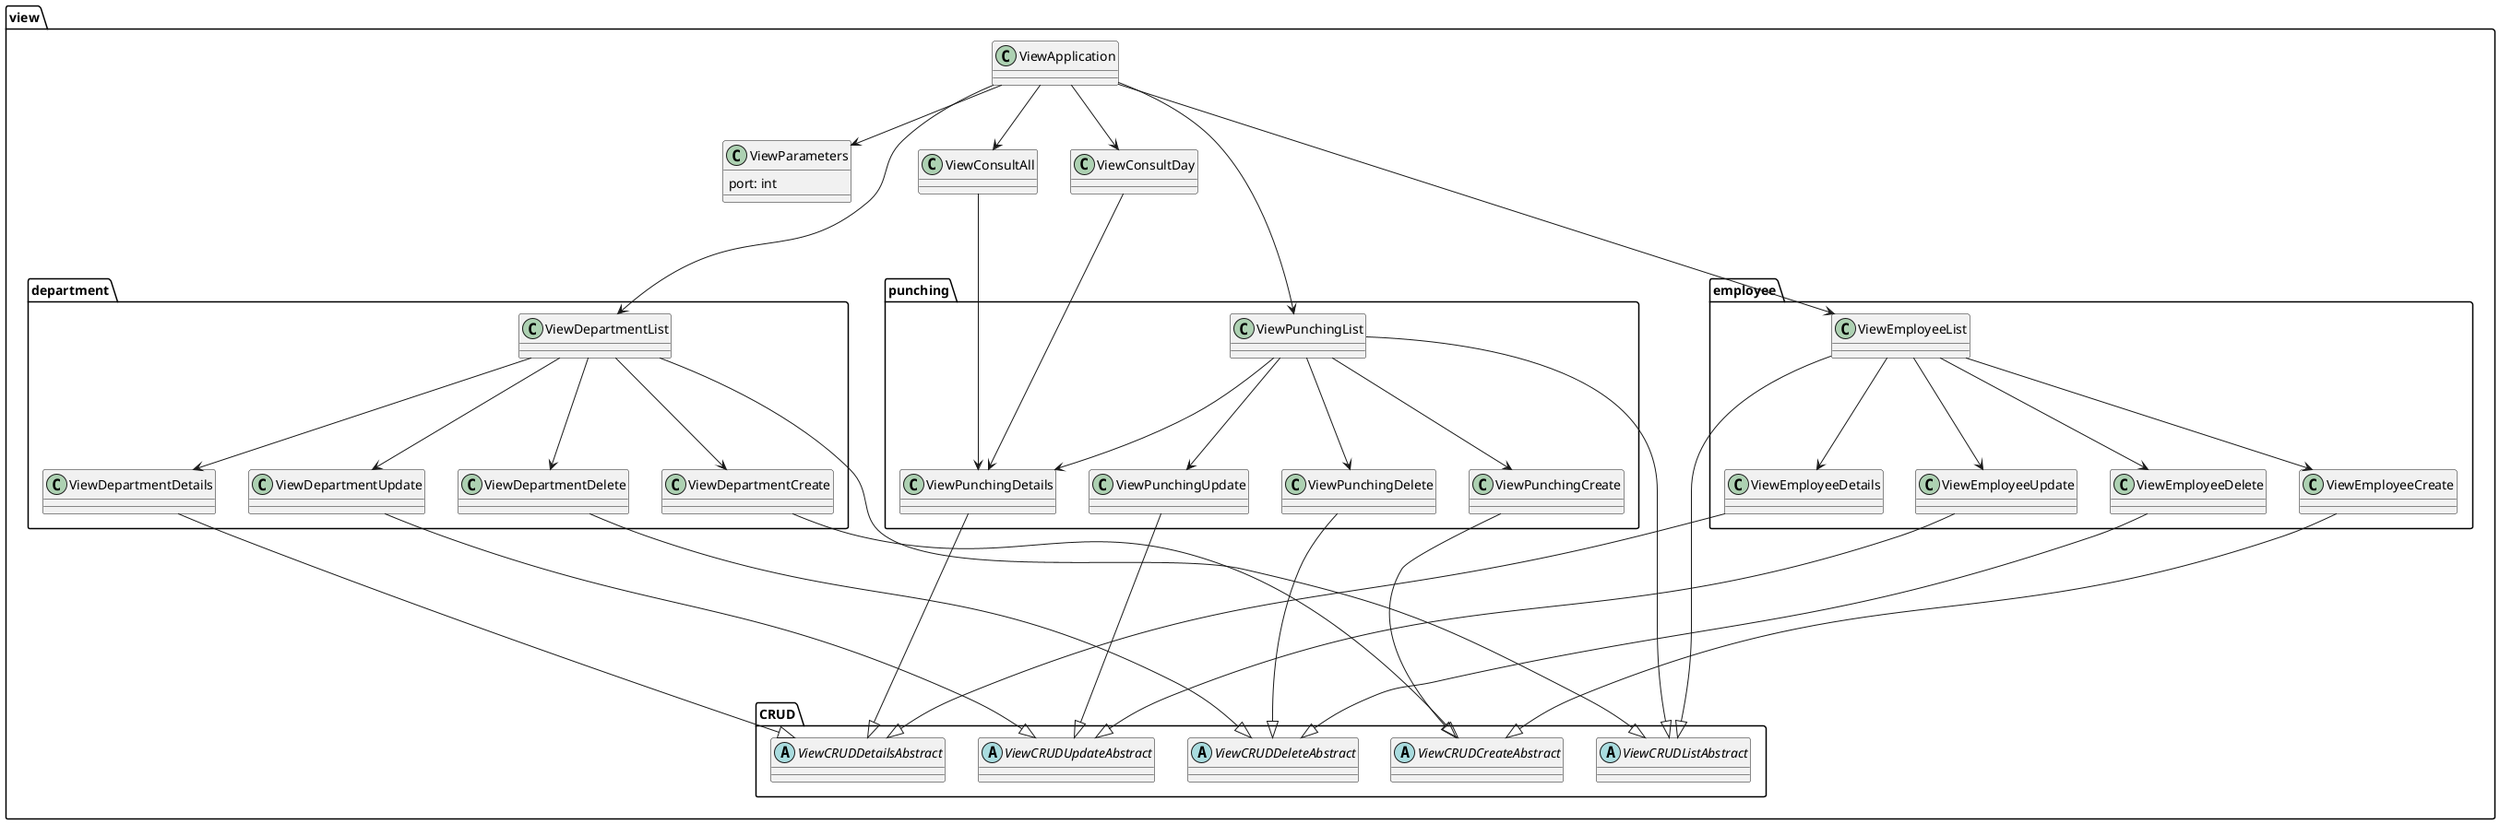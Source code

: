 @startuml View Main Application
skinparam groupInheritance 2

package view {
    class ViewApplication
    class ViewParameters {
        port: int
    }
    class ViewConsultAll
    class ViewConsultDay

    ' CRUD (LCRUD)
    package CRUD {
        abstract class ViewCRUDListAbstract
        abstract class ViewCRUDCreateAbstract
        abstract class ViewCRUDDetailsAbstract
        abstract class ViewCRUDUpdateAbstract
        abstract class ViewCRUDDeleteAbstract
    }

    package department {
        class ViewDepartmentList
        class ViewDepartmentCreate
        class ViewDepartmentDetails
        class ViewDepartmentUpdate
        class ViewDepartmentDelete
    }

    package employee {    
        class ViewEmployeeList
        class ViewEmployeeCreate
        class ViewEmployeeDetails
        class ViewEmployeeUpdate
        class ViewEmployeeDelete
    }

    package punching {
        class ViewPunchingList
        class ViewPunchingCreate
        class ViewPunchingDetails
        class ViewPunchingUpdate
        class ViewPunchingDelete
    }

    ' extends from CRUD
    ViewDepartmentList -----|> ViewCRUDListAbstract
    ViewEmployeeList -----|> ViewCRUDListAbstract
    ViewPunchingList -----|> ViewCRUDListAbstract
    ViewDepartmentCreate -----|> ViewCRUDCreateAbstract
    ViewEmployeeCreate -----|> ViewCRUDCreateAbstract
    ViewPunchingCreate -----|> ViewCRUDCreateAbstract
    ViewDepartmentDetails -----|> ViewCRUDDetailsAbstract
    ViewEmployeeDetails -----|> ViewCRUDDetailsAbstract
    ViewPunchingDetails -----|> ViewCRUDDetailsAbstract
    ViewDepartmentUpdate -----|> ViewCRUDUpdateAbstract
    ViewEmployeeUpdate -----|> ViewCRUDUpdateAbstract
    ViewPunchingUpdate -----|> ViewCRUDUpdateAbstract
    ViewDepartmentDelete -----|> ViewCRUDDeleteAbstract
    ViewEmployeeDelete -----|> ViewCRUDDeleteAbstract
    ViewPunchingDelete -----|> ViewCRUDDeleteAbstract


    ' going from one view to another
    ViewApplication --> ViewParameters
    ViewApplication --> ViewConsultAll
    ViewApplication --> ViewConsultDay
    ViewApplication ----> ViewDepartmentList
    ViewApplication ----> ViewEmployeeList
    ViewApplication ----> ViewPunchingList

    ViewDepartmentList ---> ViewDepartmentCreate
    ViewDepartmentList ---> ViewDepartmentDetails
    ViewDepartmentList ---> ViewDepartmentUpdate
    ViewDepartmentList ---> ViewDepartmentDelete
    ViewEmployeeList ---> ViewEmployeeCreate
    ViewEmployeeList ---> ViewEmployeeDetails
    ViewEmployeeList ---> ViewEmployeeUpdate
    ViewEmployeeList ---> ViewEmployeeDelete
    ViewPunchingList ---> ViewPunchingCreate
    ViewPunchingList ---> ViewPunchingDetails
    ViewPunchingList ---> ViewPunchingUpdate
    ViewPunchingList ---> ViewPunchingDelete

    ViewConsultDay -----> ViewPunchingDetails
    ViewConsultAll -----> ViewPunchingDetails
}
@enduml
